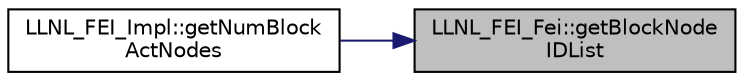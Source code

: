 digraph "LLNL_FEI_Fei::getBlockNodeIDList"
{
 // LATEX_PDF_SIZE
  edge [fontname="Helvetica",fontsize="10",labelfontname="Helvetica",labelfontsize="10"];
  node [fontname="Helvetica",fontsize="10",shape=record];
  rankdir="RL";
  Node1 [label="LLNL_FEI_Fei::getBlockNode\lIDList",height=0.2,width=0.4,color="black", fillcolor="grey75", style="filled", fontcolor="black",tooltip=" "];
  Node1 -> Node2 [dir="back",color="midnightblue",fontsize="10",style="solid",fontname="Helvetica"];
  Node2 [label="LLNL_FEI_Impl::getNumBlock\lActNodes",height=0.2,width=0.4,color="black", fillcolor="white", style="filled",URL="$class_l_l_n_l___f_e_i___impl.html#a1bf6ce478d66a6bb4af19f7c09192b5a",tooltip=" "];
}
